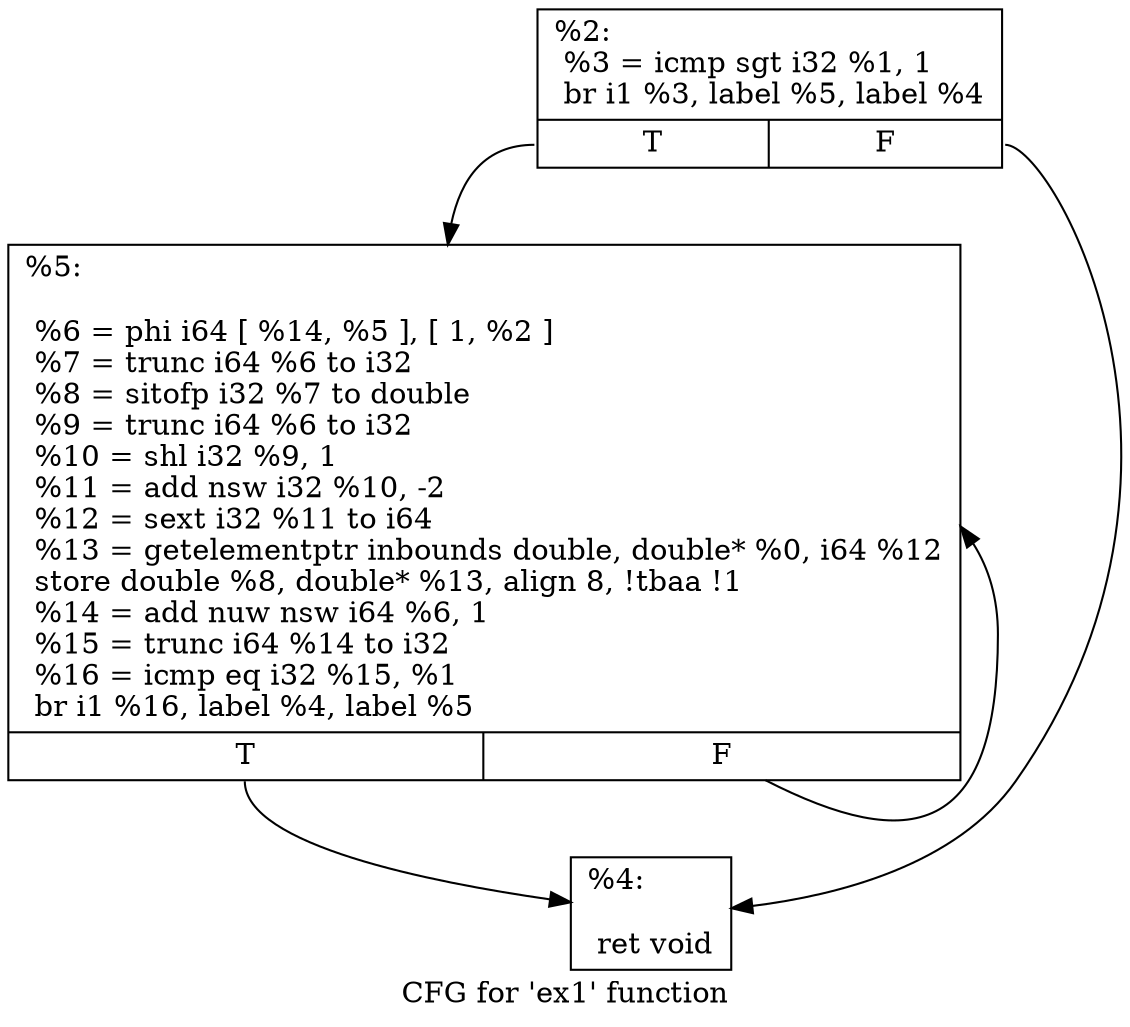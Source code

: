 digraph "CFG for 'ex1' function" {
	label="CFG for 'ex1' function";

	Node0x317ca40 [shape=record,label="{%2:\l  %3 = icmp sgt i32 %1, 1\l  br i1 %3, label %5, label %4\l|{<s0>T|<s1>F}}"];
	Node0x317ca40:s0 -> Node0x317cae0;
	Node0x317ca40:s1 -> Node0x317ca90;
	Node0x317ca90 [shape=record,label="{%4:\l\l  ret void\l}"];
	Node0x317cae0 [shape=record,label="{%5:\l\l  %6 = phi i64 [ %14, %5 ], [ 1, %2 ]\l  %7 = trunc i64 %6 to i32\l  %8 = sitofp i32 %7 to double\l  %9 = trunc i64 %6 to i32\l  %10 = shl i32 %9, 1\l  %11 = add nsw i32 %10, -2\l  %12 = sext i32 %11 to i64\l  %13 = getelementptr inbounds double, double* %0, i64 %12\l  store double %8, double* %13, align 8, !tbaa !1\l  %14 = add nuw nsw i64 %6, 1\l  %15 = trunc i64 %14 to i32\l  %16 = icmp eq i32 %15, %1\l  br i1 %16, label %4, label %5\l|{<s0>T|<s1>F}}"];
	Node0x317cae0:s0 -> Node0x317ca90;
	Node0x317cae0:s1 -> Node0x317cae0;
}
